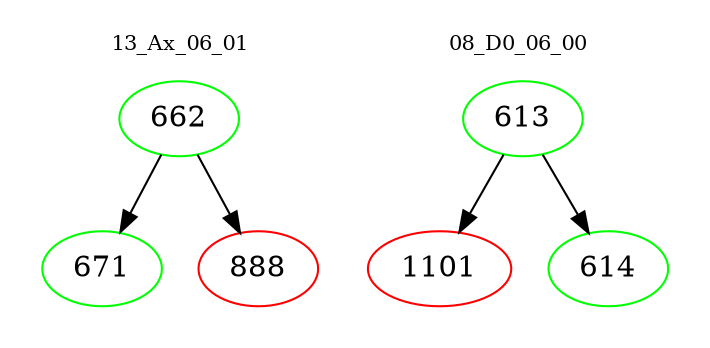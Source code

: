 digraph{
subgraph cluster_0 {
color = white
label = "13_Ax_06_01";
fontsize=10;
T0_662 [label="662", color="green"]
T0_662 -> T0_671 [color="black"]
T0_671 [label="671", color="green"]
T0_662 -> T0_888 [color="black"]
T0_888 [label="888", color="red"]
}
subgraph cluster_1 {
color = white
label = "08_D0_06_00";
fontsize=10;
T1_613 [label="613", color="green"]
T1_613 -> T1_1101 [color="black"]
T1_1101 [label="1101", color="red"]
T1_613 -> T1_614 [color="black"]
T1_614 [label="614", color="green"]
}
}
